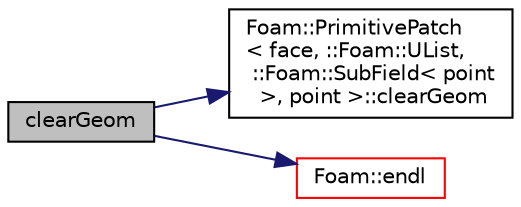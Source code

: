 digraph "clearGeom"
{
  bgcolor="transparent";
  edge [fontname="Helvetica",fontsize="10",labelfontname="Helvetica",labelfontsize="10"];
  node [fontname="Helvetica",fontsize="10",shape=record];
  rankdir="LR";
  Node2900 [label="clearGeom",height=0.2,width=0.4,color="black", fillcolor="grey75", style="filled", fontcolor="black"];
  Node2900 -> Node2901 [color="midnightblue",fontsize="10",style="solid",fontname="Helvetica"];
  Node2901 [label="Foam::PrimitivePatch\l\< face, ::Foam::UList,\l ::Foam::SubField\< point\l \>, point \>::clearGeom",height=0.2,width=0.4,color="black",URL="$a28693.html#a499a7f858dc495c47b618e168fec6372"];
  Node2900 -> Node2902 [color="midnightblue",fontsize="10",style="solid",fontname="Helvetica"];
  Node2902 [label="Foam::endl",height=0.2,width=0.4,color="red",URL="$a21851.html#a2db8fe02a0d3909e9351bb4275b23ce4",tooltip="Add newline and flush stream. "];
}
